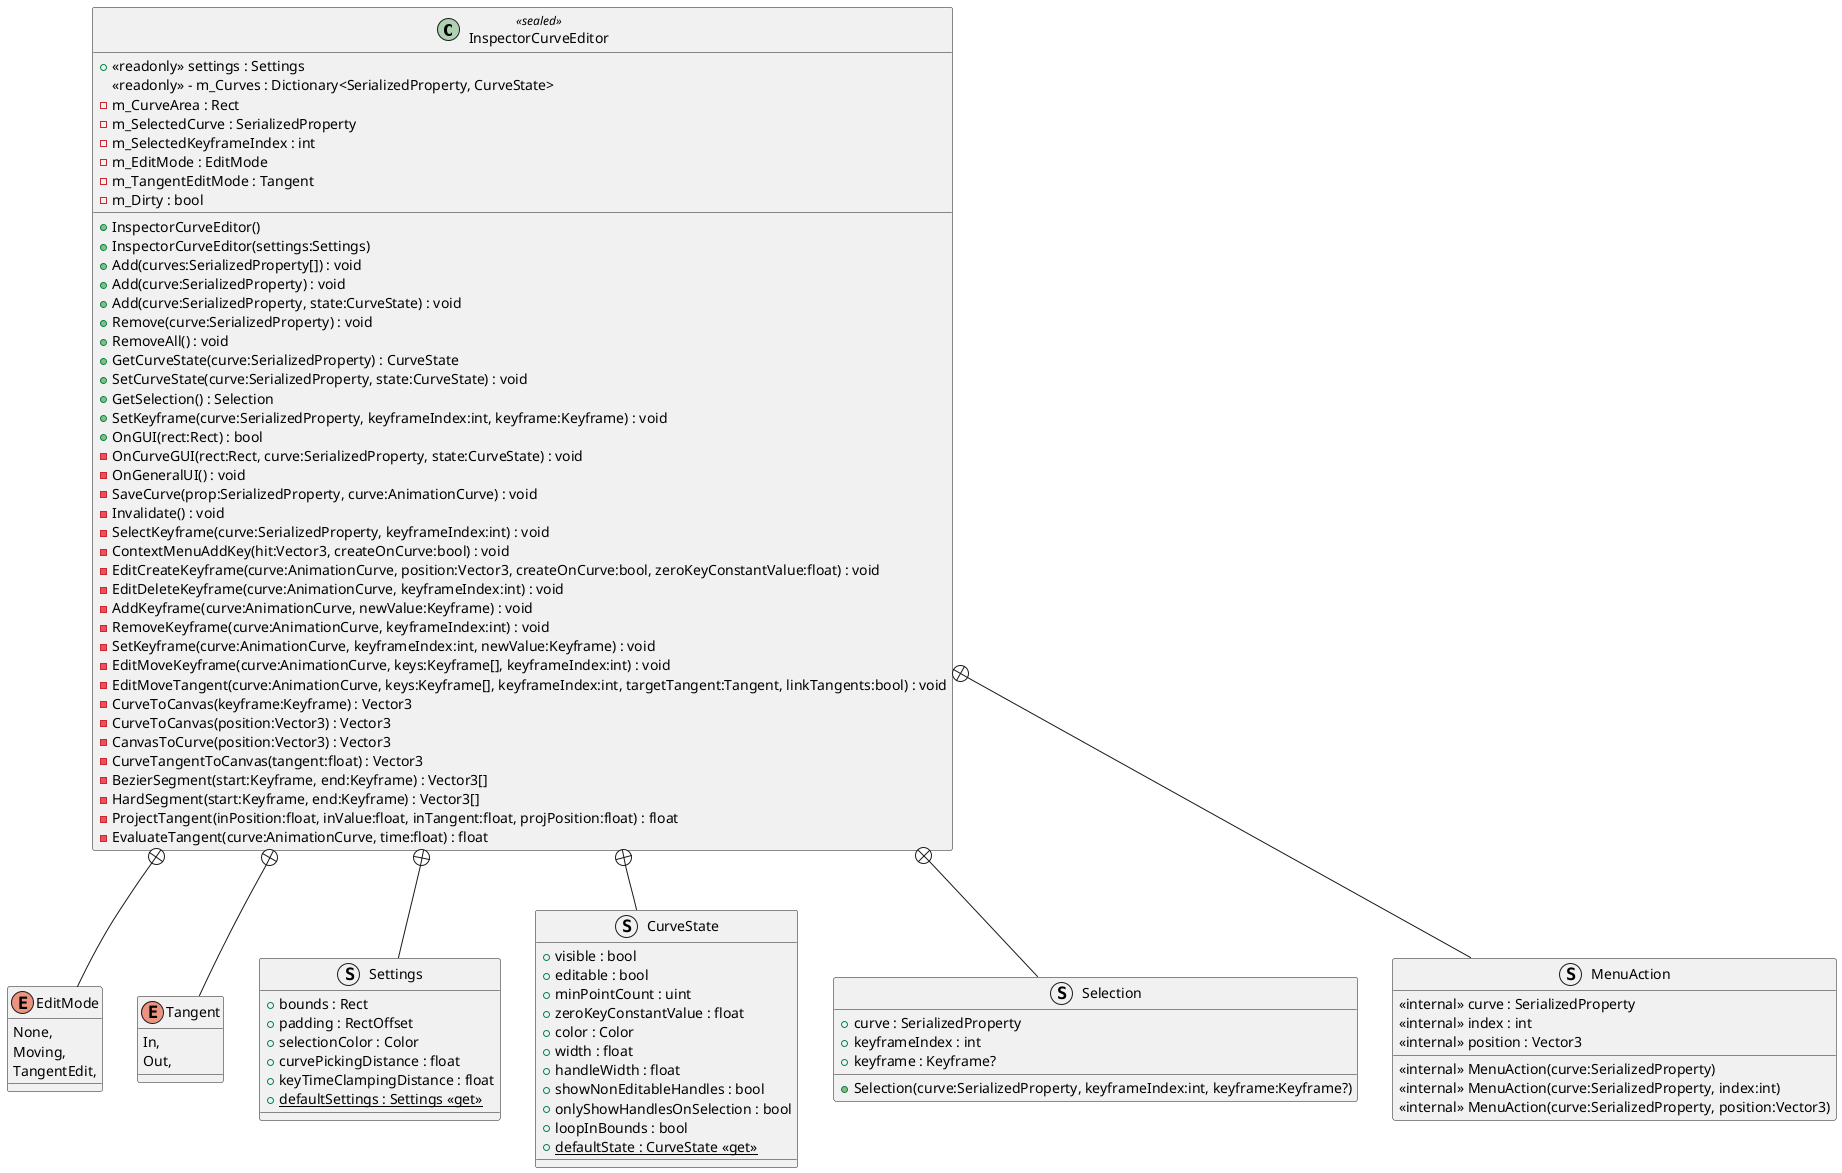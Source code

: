 @startuml
class InspectorCurveEditor <<sealed>> {
    + <<readonly>> settings : Settings
    <<readonly>> - m_Curves : Dictionary<SerializedProperty, CurveState>
    - m_CurveArea : Rect
    - m_SelectedCurve : SerializedProperty
    - m_SelectedKeyframeIndex : int
    - m_EditMode : EditMode
    - m_TangentEditMode : Tangent
    - m_Dirty : bool
    + InspectorCurveEditor()
    + InspectorCurveEditor(settings:Settings)
    + Add(curves:SerializedProperty[]) : void
    + Add(curve:SerializedProperty) : void
    + Add(curve:SerializedProperty, state:CurveState) : void
    + Remove(curve:SerializedProperty) : void
    + RemoveAll() : void
    + GetCurveState(curve:SerializedProperty) : CurveState
    + SetCurveState(curve:SerializedProperty, state:CurveState) : void
    + GetSelection() : Selection
    + SetKeyframe(curve:SerializedProperty, keyframeIndex:int, keyframe:Keyframe) : void
    + OnGUI(rect:Rect) : bool
    - OnCurveGUI(rect:Rect, curve:SerializedProperty, state:CurveState) : void
    - OnGeneralUI() : void
    - SaveCurve(prop:SerializedProperty, curve:AnimationCurve) : void
    - Invalidate() : void
    - SelectKeyframe(curve:SerializedProperty, keyframeIndex:int) : void
    - ContextMenuAddKey(hit:Vector3, createOnCurve:bool) : void
    - EditCreateKeyframe(curve:AnimationCurve, position:Vector3, createOnCurve:bool, zeroKeyConstantValue:float) : void
    - EditDeleteKeyframe(curve:AnimationCurve, keyframeIndex:int) : void
    - AddKeyframe(curve:AnimationCurve, newValue:Keyframe) : void
    - RemoveKeyframe(curve:AnimationCurve, keyframeIndex:int) : void
    - SetKeyframe(curve:AnimationCurve, keyframeIndex:int, newValue:Keyframe) : void
    - EditMoveKeyframe(curve:AnimationCurve, keys:Keyframe[], keyframeIndex:int) : void
    - EditMoveTangent(curve:AnimationCurve, keys:Keyframe[], keyframeIndex:int, targetTangent:Tangent, linkTangents:bool) : void
    - CurveToCanvas(keyframe:Keyframe) : Vector3
    - CurveToCanvas(position:Vector3) : Vector3
    - CanvasToCurve(position:Vector3) : Vector3
    - CurveTangentToCanvas(tangent:float) : Vector3
    - BezierSegment(start:Keyframe, end:Keyframe) : Vector3[]
    - HardSegment(start:Keyframe, end:Keyframe) : Vector3[]
    - ProjectTangent(inPosition:float, inValue:float, inTangent:float, projPosition:float) : float
    - EvaluateTangent(curve:AnimationCurve, time:float) : float
}
enum EditMode {
    None,
    Moving,
    TangentEdit,
}
enum Tangent {
    In,
    Out,
}
struct Settings {
    + bounds : Rect
    + padding : RectOffset
    + selectionColor : Color
    + curvePickingDistance : float
    + keyTimeClampingDistance : float
    + {static} defaultSettings : Settings <<get>>
}
struct CurveState {
    + visible : bool
    + editable : bool
    + minPointCount : uint
    + zeroKeyConstantValue : float
    + color : Color
    + width : float
    + handleWidth : float
    + showNonEditableHandles : bool
    + onlyShowHandlesOnSelection : bool
    + loopInBounds : bool
    + {static} defaultState : CurveState <<get>>
}
struct Selection {
    + curve : SerializedProperty
    + keyframeIndex : int
    + keyframe : Keyframe?
    + Selection(curve:SerializedProperty, keyframeIndex:int, keyframe:Keyframe?)
}
struct MenuAction {
    <<internal>> curve : SerializedProperty
    <<internal>> index : int
    <<internal>> position : Vector3
    <<internal>> MenuAction(curve:SerializedProperty)
    <<internal>> MenuAction(curve:SerializedProperty, index:int)
    <<internal>> MenuAction(curve:SerializedProperty, position:Vector3)
}
InspectorCurveEditor +-- EditMode
InspectorCurveEditor +-- Tangent
InspectorCurveEditor +-- Settings
InspectorCurveEditor +-- CurveState
InspectorCurveEditor +-- Selection
InspectorCurveEditor +-- MenuAction
@enduml
